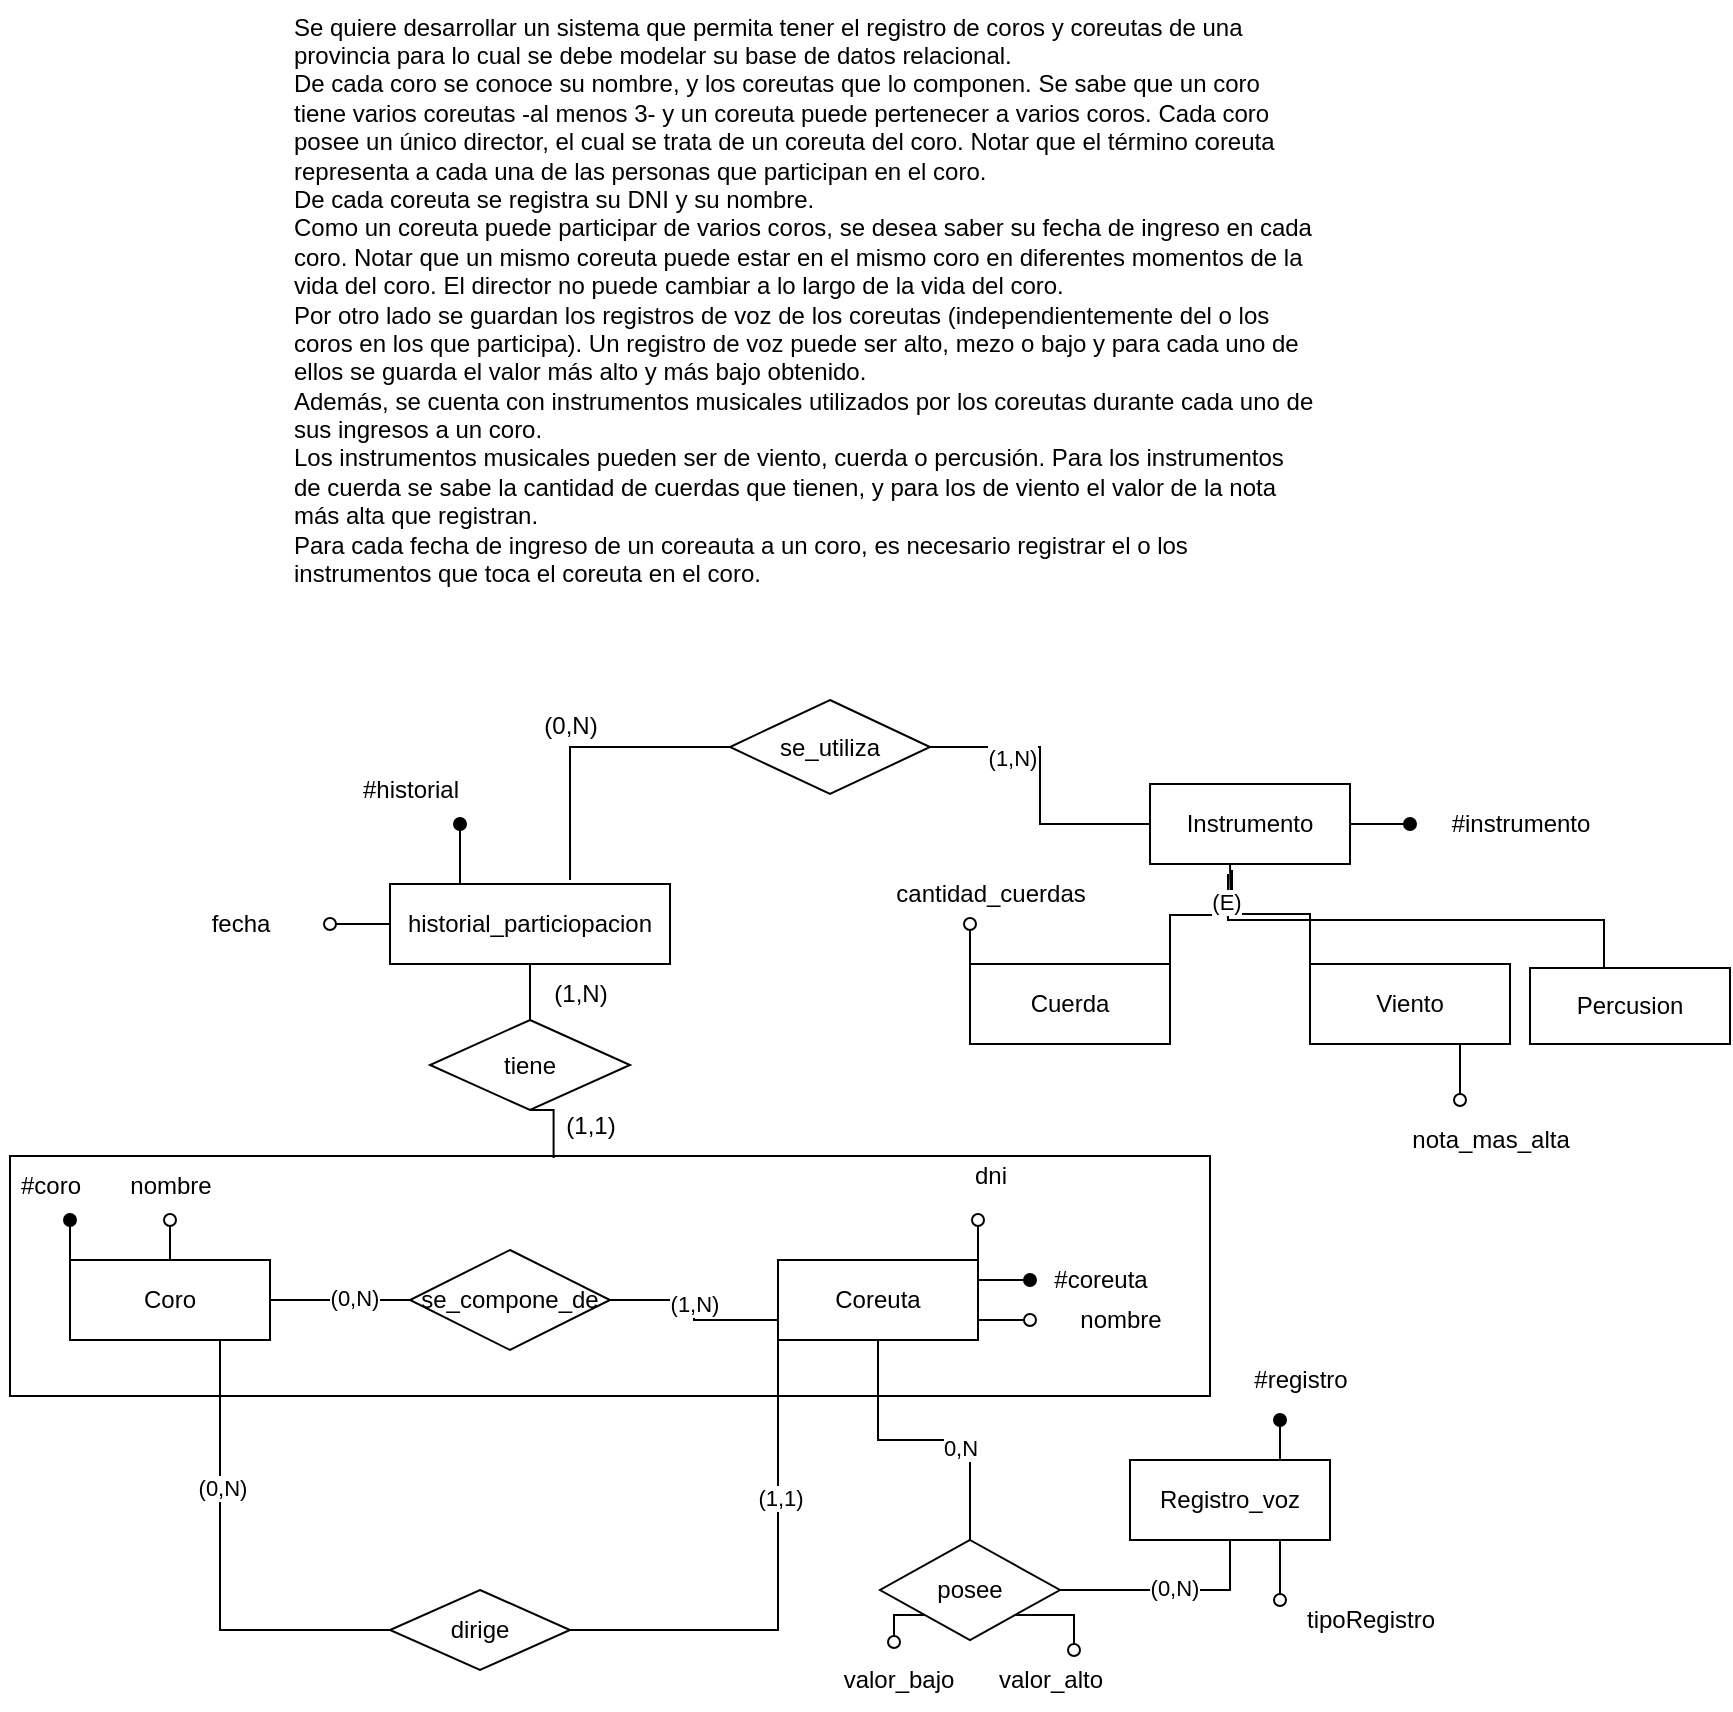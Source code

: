 <mxfile version="28.0.6">
  <diagram name="Página-1" id="siu-4heQ2MRc53CwNPef">
    <mxGraphModel dx="872" dy="1706" grid="1" gridSize="10" guides="1" tooltips="1" connect="1" arrows="1" fold="1" page="1" pageScale="1" pageWidth="827" pageHeight="1169" math="0" shadow="0">
      <root>
        <mxCell id="0" />
        <mxCell id="1" parent="0" />
        <mxCell id="6wQ4ESnB2gEgJDtQjFtN-1" value="&lt;div&gt;Se quiere desarrollar un sistema que permita tener el registro de coros y coreutas de una&lt;/div&gt;&lt;div&gt;provincia para lo cual se debe modelar su base de datos relacional.&lt;/div&gt;&lt;div&gt;De cada coro se conoce su nombre, y los coreutas que lo componen. Se sabe que un coro&lt;/div&gt;&lt;div&gt;tiene varios coreutas -al menos 3- y un coreuta puede pertenecer a varios coros. Cada coro&lt;/div&gt;&lt;div&gt;posee un único director, el cual se trata de un coreuta del coro. Notar que el término coreuta&lt;/div&gt;&lt;div&gt;representa a cada una de las personas que participan en el coro.&lt;/div&gt;&lt;div&gt;De cada coreuta se registra su DNI y su nombre.&lt;/div&gt;&lt;div&gt;Como un coreuta puede participar de varios coros, se desea saber su fecha de ingreso en cada&lt;/div&gt;&lt;div&gt;coro. Notar que un mismo coreuta puede estar en el mismo coro en diferentes momentos de la&lt;/div&gt;&lt;div&gt;vida del coro. El director no puede cambiar a lo largo de la vida del coro.&lt;/div&gt;&lt;div&gt;Por otro lado se guardan los registros de voz de los coreutas (independientemente del o los&lt;/div&gt;&lt;div&gt;coros en los que participa). Un registro de voz puede ser alto, mezo o bajo y para cada uno de&lt;/div&gt;&lt;div&gt;ellos se guarda el valor más alto y más bajo obtenido.&lt;/div&gt;&lt;div&gt;Además, se cuenta con instrumentos musicales utilizados por los coreutas durante cada uno de&lt;/div&gt;&lt;div&gt;sus ingresos a un coro.&lt;/div&gt;&lt;div&gt;Los instrumentos musicales pueden ser de viento, cuerda o percusión. Para los instrumentos&lt;/div&gt;&lt;div&gt;de cuerda se sabe la cantidad de cuerdas que tienen, y para los de viento el valor de la nota&lt;/div&gt;&lt;div&gt;más alta que registran.&lt;/div&gt;&lt;div&gt;Para cada fecha de ingreso de un coreauta a un coro, es necesario registrar el o los&lt;/div&gt;&lt;div&gt;instrumentos que toca el coreuta en el coro.&lt;/div&gt;" style="text;html=1;align=left;verticalAlign=middle;resizable=0;points=[];autosize=1;strokeColor=none;fillColor=none;" parent="1" vertex="1">
          <mxGeometry x="170" y="-250" width="530" height="300" as="geometry" />
        </mxCell>
        <mxCell id="6wQ4ESnB2gEgJDtQjFtN-62" style="edgeStyle=orthogonalEdgeStyle;rounded=0;orthogonalLoop=1;jettySize=auto;html=1;exitX=0.5;exitY=0;exitDx=0;exitDy=0;endArrow=oval;endFill=0;" parent="1" source="6wQ4ESnB2gEgJDtQjFtN-3" edge="1">
          <mxGeometry relative="1" as="geometry">
            <mxPoint x="110" y="360" as="targetPoint" />
          </mxGeometry>
        </mxCell>
        <mxCell id="6wQ4ESnB2gEgJDtQjFtN-64" style="edgeStyle=orthogonalEdgeStyle;rounded=0;orthogonalLoop=1;jettySize=auto;html=1;exitX=0;exitY=0;exitDx=0;exitDy=0;endArrow=oval;endFill=1;" parent="1" source="6wQ4ESnB2gEgJDtQjFtN-3" edge="1">
          <mxGeometry relative="1" as="geometry">
            <mxPoint x="60" y="360" as="targetPoint" />
          </mxGeometry>
        </mxCell>
        <mxCell id="6wQ4ESnB2gEgJDtQjFtN-3" value="Coro" style="whiteSpace=wrap;html=1;align=center;" parent="1" vertex="1">
          <mxGeometry x="60" y="380" width="100" height="40" as="geometry" />
        </mxCell>
        <mxCell id="6wQ4ESnB2gEgJDtQjFtN-10" style="edgeStyle=orthogonalEdgeStyle;rounded=0;orthogonalLoop=1;jettySize=auto;html=1;exitX=1;exitY=0.25;exitDx=0;exitDy=0;endArrow=oval;endFill=1;" parent="1" source="6wQ4ESnB2gEgJDtQjFtN-4" edge="1">
          <mxGeometry relative="1" as="geometry">
            <mxPoint x="540" y="390" as="targetPoint" />
          </mxGeometry>
        </mxCell>
        <mxCell id="6wQ4ESnB2gEgJDtQjFtN-12" style="edgeStyle=orthogonalEdgeStyle;rounded=0;orthogonalLoop=1;jettySize=auto;html=1;exitX=1;exitY=0.75;exitDx=0;exitDy=0;endArrow=oval;endFill=0;" parent="1" source="6wQ4ESnB2gEgJDtQjFtN-4" edge="1">
          <mxGeometry relative="1" as="geometry">
            <mxPoint x="540" y="410" as="targetPoint" />
          </mxGeometry>
        </mxCell>
        <mxCell id="6wQ4ESnB2gEgJDtQjFtN-14" style="edgeStyle=orthogonalEdgeStyle;rounded=0;orthogonalLoop=1;jettySize=auto;html=1;exitX=1;exitY=0;exitDx=0;exitDy=0;endArrow=oval;endFill=0;" parent="1" source="6wQ4ESnB2gEgJDtQjFtN-4" edge="1">
          <mxGeometry relative="1" as="geometry">
            <mxPoint x="514" y="360" as="targetPoint" />
          </mxGeometry>
        </mxCell>
        <mxCell id="6wQ4ESnB2gEgJDtQjFtN-4" value="Coreuta" style="whiteSpace=wrap;html=1;align=center;" parent="1" vertex="1">
          <mxGeometry x="414" y="380" width="100" height="40" as="geometry" />
        </mxCell>
        <mxCell id="6wQ4ESnB2gEgJDtQjFtN-6" style="edgeStyle=orthogonalEdgeStyle;rounded=0;orthogonalLoop=1;jettySize=auto;html=1;exitX=1;exitY=0.5;exitDx=0;exitDy=0;entryX=0;entryY=0.75;entryDx=0;entryDy=0;endArrow=none;endFill=0;" parent="1" source="6wQ4ESnB2gEgJDtQjFtN-5" target="6wQ4ESnB2gEgJDtQjFtN-4" edge="1">
          <mxGeometry relative="1" as="geometry" />
        </mxCell>
        <mxCell id="6wQ4ESnB2gEgJDtQjFtN-8" value="(1,N)" style="edgeLabel;html=1;align=center;verticalAlign=middle;resizable=0;points=[];" parent="6wQ4ESnB2gEgJDtQjFtN-6" vertex="1" connectable="0">
          <mxGeometry x="-0.064" relative="1" as="geometry">
            <mxPoint as="offset" />
          </mxGeometry>
        </mxCell>
        <mxCell id="6wQ4ESnB2gEgJDtQjFtN-7" style="edgeStyle=orthogonalEdgeStyle;rounded=0;orthogonalLoop=1;jettySize=auto;html=1;exitX=0;exitY=0.5;exitDx=0;exitDy=0;entryX=1;entryY=0.5;entryDx=0;entryDy=0;endArrow=none;endFill=0;" parent="1" source="6wQ4ESnB2gEgJDtQjFtN-5" target="6wQ4ESnB2gEgJDtQjFtN-3" edge="1">
          <mxGeometry relative="1" as="geometry" />
        </mxCell>
        <mxCell id="6wQ4ESnB2gEgJDtQjFtN-9" value="(0,N)" style="edgeLabel;html=1;align=center;verticalAlign=middle;resizable=0;points=[];" parent="6wQ4ESnB2gEgJDtQjFtN-7" vertex="1" connectable="0">
          <mxGeometry x="-0.2" y="-1" relative="1" as="geometry">
            <mxPoint as="offset" />
          </mxGeometry>
        </mxCell>
        <mxCell id="6wQ4ESnB2gEgJDtQjFtN-5" value="se_compone_de" style="shape=rhombus;perimeter=rhombusPerimeter;whiteSpace=wrap;html=1;align=center;" parent="1" vertex="1">
          <mxGeometry x="230" y="375" width="100" height="50" as="geometry" />
        </mxCell>
        <mxCell id="6wQ4ESnB2gEgJDtQjFtN-11" value="#coreuta" style="text;html=1;align=center;verticalAlign=middle;resizable=0;points=[];autosize=1;strokeColor=none;fillColor=none;" parent="1" vertex="1">
          <mxGeometry x="540" y="375" width="70" height="30" as="geometry" />
        </mxCell>
        <mxCell id="6wQ4ESnB2gEgJDtQjFtN-13" value="nombre" style="text;html=1;align=center;verticalAlign=middle;resizable=0;points=[];autosize=1;strokeColor=none;fillColor=none;" parent="1" vertex="1">
          <mxGeometry x="555" y="395" width="60" height="30" as="geometry" />
        </mxCell>
        <mxCell id="6wQ4ESnB2gEgJDtQjFtN-15" value="dni" style="text;html=1;align=center;verticalAlign=middle;resizable=0;points=[];autosize=1;strokeColor=none;fillColor=none;" parent="1" vertex="1">
          <mxGeometry x="500" y="323" width="40" height="30" as="geometry" />
        </mxCell>
        <mxCell id="6wQ4ESnB2gEgJDtQjFtN-17" style="edgeStyle=orthogonalEdgeStyle;rounded=0;orthogonalLoop=1;jettySize=auto;html=1;exitX=1;exitY=0.5;exitDx=0;exitDy=0;entryX=0;entryY=1;entryDx=0;entryDy=0;endArrow=none;endFill=0;" parent="1" source="6wQ4ESnB2gEgJDtQjFtN-16" target="6wQ4ESnB2gEgJDtQjFtN-4" edge="1">
          <mxGeometry relative="1" as="geometry" />
        </mxCell>
        <mxCell id="6wQ4ESnB2gEgJDtQjFtN-19" value="(1,1)" style="edgeLabel;html=1;align=center;verticalAlign=middle;resizable=0;points=[];" parent="6wQ4ESnB2gEgJDtQjFtN-17" vertex="1" connectable="0">
          <mxGeometry x="0.364" y="-1" relative="1" as="geometry">
            <mxPoint as="offset" />
          </mxGeometry>
        </mxCell>
        <mxCell id="6wQ4ESnB2gEgJDtQjFtN-18" style="edgeStyle=orthogonalEdgeStyle;rounded=0;orthogonalLoop=1;jettySize=auto;html=1;exitX=0;exitY=0.5;exitDx=0;exitDy=0;entryX=0.75;entryY=1;entryDx=0;entryDy=0;endArrow=none;endFill=0;" parent="1" source="6wQ4ESnB2gEgJDtQjFtN-16" target="6wQ4ESnB2gEgJDtQjFtN-3" edge="1">
          <mxGeometry relative="1" as="geometry" />
        </mxCell>
        <mxCell id="6wQ4ESnB2gEgJDtQjFtN-20" value="(0,N)" style="edgeLabel;html=1;align=center;verticalAlign=middle;resizable=0;points=[];" parent="6wQ4ESnB2gEgJDtQjFtN-18" vertex="1" connectable="0">
          <mxGeometry x="0.357" y="-1" relative="1" as="geometry">
            <mxPoint as="offset" />
          </mxGeometry>
        </mxCell>
        <mxCell id="6wQ4ESnB2gEgJDtQjFtN-16" value="dirige" style="shape=rhombus;perimeter=rhombusPerimeter;whiteSpace=wrap;html=1;align=center;" parent="1" vertex="1">
          <mxGeometry x="220" y="545" width="90" height="40" as="geometry" />
        </mxCell>
        <mxCell id="6wQ4ESnB2gEgJDtQjFtN-22" style="edgeStyle=orthogonalEdgeStyle;rounded=0;orthogonalLoop=1;jettySize=auto;html=1;exitX=0;exitY=0.5;exitDx=0;exitDy=0;endArrow=oval;endFill=0;" parent="1" source="6wQ4ESnB2gEgJDtQjFtN-21" edge="1">
          <mxGeometry relative="1" as="geometry">
            <mxPoint x="190" y="212" as="targetPoint" />
          </mxGeometry>
        </mxCell>
        <mxCell id="6wQ4ESnB2gEgJDtQjFtN-24" style="edgeStyle=orthogonalEdgeStyle;rounded=0;orthogonalLoop=1;jettySize=auto;html=1;exitX=0.25;exitY=0;exitDx=0;exitDy=0;endArrow=oval;endFill=1;" parent="1" source="6wQ4ESnB2gEgJDtQjFtN-21" edge="1">
          <mxGeometry relative="1" as="geometry">
            <mxPoint x="255" y="162" as="targetPoint" />
          </mxGeometry>
        </mxCell>
        <mxCell id="6wQ4ESnB2gEgJDtQjFtN-21" value="historial_particiopacion" style="whiteSpace=wrap;html=1;align=center;" parent="1" vertex="1">
          <mxGeometry x="220" y="192" width="140" height="40" as="geometry" />
        </mxCell>
        <mxCell id="6wQ4ESnB2gEgJDtQjFtN-23" value="fecha" style="text;html=1;align=center;verticalAlign=middle;resizable=0;points=[];autosize=1;strokeColor=none;fillColor=none;" parent="1" vertex="1">
          <mxGeometry x="120" y="197" width="50" height="30" as="geometry" />
        </mxCell>
        <mxCell id="6wQ4ESnB2gEgJDtQjFtN-25" value="#historial" style="text;html=1;align=center;verticalAlign=middle;resizable=0;points=[];autosize=1;strokeColor=none;fillColor=none;" parent="1" vertex="1">
          <mxGeometry x="195" y="130" width="70" height="30" as="geometry" />
        </mxCell>
        <mxCell id="6wQ4ESnB2gEgJDtQjFtN-27" value="" style="rounded=0;whiteSpace=wrap;html=1;fillColor=none;" parent="1" vertex="1">
          <mxGeometry x="30" y="328" width="600" height="120" as="geometry" />
        </mxCell>
        <mxCell id="6wQ4ESnB2gEgJDtQjFtN-29" style="edgeStyle=orthogonalEdgeStyle;rounded=0;orthogonalLoop=1;jettySize=auto;html=1;exitX=0.5;exitY=0;exitDx=0;exitDy=0;entryX=0.5;entryY=1;entryDx=0;entryDy=0;endArrow=none;endFill=0;" parent="1" source="6wQ4ESnB2gEgJDtQjFtN-28" target="6wQ4ESnB2gEgJDtQjFtN-21" edge="1">
          <mxGeometry relative="1" as="geometry" />
        </mxCell>
        <mxCell id="6wQ4ESnB2gEgJDtQjFtN-28" value="tiene" style="shape=rhombus;perimeter=rhombusPerimeter;whiteSpace=wrap;html=1;align=center;" parent="1" vertex="1">
          <mxGeometry x="240" y="260" width="100" height="45" as="geometry" />
        </mxCell>
        <mxCell id="6wQ4ESnB2gEgJDtQjFtN-30" style="edgeStyle=orthogonalEdgeStyle;rounded=0;orthogonalLoop=1;jettySize=auto;html=1;exitX=0.5;exitY=1;exitDx=0;exitDy=0;entryX=0.453;entryY=0.008;entryDx=0;entryDy=0;entryPerimeter=0;endArrow=none;endFill=0;" parent="1" source="6wQ4ESnB2gEgJDtQjFtN-28" target="6wQ4ESnB2gEgJDtQjFtN-27" edge="1">
          <mxGeometry relative="1" as="geometry" />
        </mxCell>
        <mxCell id="6wQ4ESnB2gEgJDtQjFtN-31" value="(1,1)" style="text;html=1;align=center;verticalAlign=middle;resizable=0;points=[];autosize=1;strokeColor=none;fillColor=none;" parent="1" vertex="1">
          <mxGeometry x="295" y="298" width="50" height="30" as="geometry" />
        </mxCell>
        <mxCell id="6wQ4ESnB2gEgJDtQjFtN-32" value="(1,N)" style="text;html=1;align=center;verticalAlign=middle;resizable=0;points=[];autosize=1;strokeColor=none;fillColor=none;" parent="1" vertex="1">
          <mxGeometry x="290" y="232" width="50" height="30" as="geometry" />
        </mxCell>
        <mxCell id="6wQ4ESnB2gEgJDtQjFtN-34" style="edgeStyle=orthogonalEdgeStyle;rounded=0;orthogonalLoop=1;jettySize=auto;html=1;exitX=0.75;exitY=0;exitDx=0;exitDy=0;endArrow=oval;endFill=1;" parent="1" source="6wQ4ESnB2gEgJDtQjFtN-33" edge="1">
          <mxGeometry relative="1" as="geometry">
            <mxPoint x="665" y="460" as="targetPoint" />
          </mxGeometry>
        </mxCell>
        <mxCell id="TsN1enl5BSFmmjcD-QDM-4" style="edgeStyle=orthogonalEdgeStyle;rounded=0;orthogonalLoop=1;jettySize=auto;html=1;exitX=0.75;exitY=1;exitDx=0;exitDy=0;endArrow=oval;endFill=0;" parent="1" source="6wQ4ESnB2gEgJDtQjFtN-33" edge="1">
          <mxGeometry relative="1" as="geometry">
            <mxPoint x="665" y="550" as="targetPoint" />
          </mxGeometry>
        </mxCell>
        <mxCell id="6wQ4ESnB2gEgJDtQjFtN-33" value="Registro_voz" style="whiteSpace=wrap;html=1;align=center;" parent="1" vertex="1">
          <mxGeometry x="590" y="480" width="100" height="40" as="geometry" />
        </mxCell>
        <mxCell id="6wQ4ESnB2gEgJDtQjFtN-35" value="#registro" style="text;html=1;align=center;verticalAlign=middle;resizable=0;points=[];autosize=1;strokeColor=none;fillColor=none;" parent="1" vertex="1">
          <mxGeometry x="640" y="425" width="70" height="30" as="geometry" />
        </mxCell>
        <mxCell id="6wQ4ESnB2gEgJDtQjFtN-37" value="valor_alto" style="text;html=1;align=center;verticalAlign=middle;resizable=0;points=[];autosize=1;strokeColor=none;fillColor=none;" parent="1" vertex="1">
          <mxGeometry x="510" y="575" width="80" height="30" as="geometry" />
        </mxCell>
        <mxCell id="6wQ4ESnB2gEgJDtQjFtN-39" value="valor_bajo" style="text;html=1;align=center;verticalAlign=middle;resizable=0;points=[];autosize=1;strokeColor=none;fillColor=none;" parent="1" vertex="1">
          <mxGeometry x="434" y="575" width="80" height="30" as="geometry" />
        </mxCell>
        <mxCell id="6wQ4ESnB2gEgJDtQjFtN-41" style="edgeStyle=orthogonalEdgeStyle;rounded=0;orthogonalLoop=1;jettySize=auto;html=1;exitX=0.5;exitY=0;exitDx=0;exitDy=0;entryX=0.5;entryY=1;entryDx=0;entryDy=0;endArrow=none;endFill=0;" parent="1" source="6wQ4ESnB2gEgJDtQjFtN-40" target="6wQ4ESnB2gEgJDtQjFtN-4" edge="1">
          <mxGeometry relative="1" as="geometry" />
        </mxCell>
        <mxCell id="6wQ4ESnB2gEgJDtQjFtN-44" value="0,N" style="edgeLabel;html=1;align=center;verticalAlign=middle;resizable=0;points=[];" parent="6wQ4ESnB2gEgJDtQjFtN-41" vertex="1" connectable="0">
          <mxGeometry x="-0.247" y="4" relative="1" as="geometry">
            <mxPoint as="offset" />
          </mxGeometry>
        </mxCell>
        <mxCell id="6wQ4ESnB2gEgJDtQjFtN-42" style="edgeStyle=orthogonalEdgeStyle;rounded=0;orthogonalLoop=1;jettySize=auto;html=1;exitX=1;exitY=0.5;exitDx=0;exitDy=0;entryX=0.5;entryY=1;entryDx=0;entryDy=0;endArrow=none;endFill=0;" parent="1" source="6wQ4ESnB2gEgJDtQjFtN-40" target="6wQ4ESnB2gEgJDtQjFtN-33" edge="1">
          <mxGeometry relative="1" as="geometry" />
        </mxCell>
        <mxCell id="6wQ4ESnB2gEgJDtQjFtN-43" value="(0,N)" style="edgeLabel;html=1;align=center;verticalAlign=middle;resizable=0;points=[];" parent="6wQ4ESnB2gEgJDtQjFtN-42" vertex="1" connectable="0">
          <mxGeometry x="0.036" y="1" relative="1" as="geometry">
            <mxPoint as="offset" />
          </mxGeometry>
        </mxCell>
        <mxCell id="6wQ4ESnB2gEgJDtQjFtN-40" value="posee" style="shape=rhombus;perimeter=rhombusPerimeter;whiteSpace=wrap;html=1;align=center;" parent="1" vertex="1">
          <mxGeometry x="465" y="520" width="90" height="50" as="geometry" />
        </mxCell>
        <mxCell id="6wQ4ESnB2gEgJDtQjFtN-51" style="edgeStyle=orthogonalEdgeStyle;rounded=0;orthogonalLoop=1;jettySize=auto;html=1;exitX=1;exitY=0.5;exitDx=0;exitDy=0;endArrow=oval;endFill=1;" parent="1" source="6wQ4ESnB2gEgJDtQjFtN-45" edge="1">
          <mxGeometry relative="1" as="geometry">
            <mxPoint x="730" y="162" as="targetPoint" />
          </mxGeometry>
        </mxCell>
        <mxCell id="6wQ4ESnB2gEgJDtQjFtN-45" value="Instrumento" style="whiteSpace=wrap;html=1;align=center;" parent="1" vertex="1">
          <mxGeometry x="600" y="142" width="100" height="40" as="geometry" />
        </mxCell>
        <mxCell id="6wQ4ESnB2gEgJDtQjFtN-49" style="edgeStyle=orthogonalEdgeStyle;rounded=0;orthogonalLoop=1;jettySize=auto;html=1;exitX=1;exitY=0;exitDx=0;exitDy=0;endArrow=none;endFill=0;" parent="1" source="6wQ4ESnB2gEgJDtQjFtN-46" edge="1">
          <mxGeometry relative="1" as="geometry">
            <mxPoint x="640" y="182" as="targetPoint" />
          </mxGeometry>
        </mxCell>
        <mxCell id="6wQ4ESnB2gEgJDtQjFtN-55" style="edgeStyle=orthogonalEdgeStyle;rounded=0;orthogonalLoop=1;jettySize=auto;html=1;exitX=0;exitY=0;exitDx=0;exitDy=0;endArrow=oval;endFill=0;" parent="1" source="6wQ4ESnB2gEgJDtQjFtN-46" edge="1">
          <mxGeometry relative="1" as="geometry">
            <mxPoint x="510" y="212" as="targetPoint" />
          </mxGeometry>
        </mxCell>
        <mxCell id="6wQ4ESnB2gEgJDtQjFtN-46" value="Cuerda" style="whiteSpace=wrap;html=1;align=center;" parent="1" vertex="1">
          <mxGeometry x="510" y="232" width="100" height="40" as="geometry" />
        </mxCell>
        <mxCell id="6wQ4ESnB2gEgJDtQjFtN-53" style="edgeStyle=orthogonalEdgeStyle;rounded=0;orthogonalLoop=1;jettySize=auto;html=1;exitX=0.75;exitY=1;exitDx=0;exitDy=0;endArrow=oval;endFill=0;" parent="1" source="6wQ4ESnB2gEgJDtQjFtN-47" edge="1">
          <mxGeometry relative="1" as="geometry">
            <mxPoint x="755" y="300" as="targetPoint" />
          </mxGeometry>
        </mxCell>
        <mxCell id="6wQ4ESnB2gEgJDtQjFtN-47" value="Viento" style="whiteSpace=wrap;html=1;align=center;" parent="1" vertex="1">
          <mxGeometry x="680" y="232" width="100" height="40" as="geometry" />
        </mxCell>
        <mxCell id="6wQ4ESnB2gEgJDtQjFtN-48" style="edgeStyle=orthogonalEdgeStyle;rounded=0;orthogonalLoop=1;jettySize=auto;html=1;exitX=0;exitY=0;exitDx=0;exitDy=0;entryX=0.41;entryY=1.075;entryDx=0;entryDy=0;entryPerimeter=0;endArrow=none;endFill=0;" parent="1" source="6wQ4ESnB2gEgJDtQjFtN-47" target="6wQ4ESnB2gEgJDtQjFtN-45" edge="1">
          <mxGeometry relative="1" as="geometry" />
        </mxCell>
        <mxCell id="6wQ4ESnB2gEgJDtQjFtN-50" value="G" style="edgeLabel;html=1;align=center;verticalAlign=middle;resizable=0;points=[];" parent="6wQ4ESnB2gEgJDtQjFtN-48" vertex="1" connectable="0">
          <mxGeometry x="0.628" y="3" relative="1" as="geometry">
            <mxPoint as="offset" />
          </mxGeometry>
        </mxCell>
        <mxCell id="6wQ4ESnB2gEgJDtQjFtN-52" value="#instrumento" style="text;html=1;align=center;verticalAlign=middle;resizable=0;points=[];autosize=1;strokeColor=none;fillColor=none;" parent="1" vertex="1">
          <mxGeometry x="740" y="147" width="90" height="30" as="geometry" />
        </mxCell>
        <mxCell id="6wQ4ESnB2gEgJDtQjFtN-54" value="nota_mas_alta" style="text;html=1;align=center;verticalAlign=middle;resizable=0;points=[];autosize=1;strokeColor=none;fillColor=none;" parent="1" vertex="1">
          <mxGeometry x="720" y="305" width="100" height="30" as="geometry" />
        </mxCell>
        <mxCell id="6wQ4ESnB2gEgJDtQjFtN-56" value="cantidad_cuerdas" style="text;html=1;align=center;verticalAlign=middle;resizable=0;points=[];autosize=1;strokeColor=none;fillColor=none;" parent="1" vertex="1">
          <mxGeometry x="460" y="182" width="120" height="30" as="geometry" />
        </mxCell>
        <mxCell id="6wQ4ESnB2gEgJDtQjFtN-58" style="edgeStyle=orthogonalEdgeStyle;rounded=0;orthogonalLoop=1;jettySize=auto;html=1;exitX=1;exitY=0.5;exitDx=0;exitDy=0;entryX=0;entryY=0.5;entryDx=0;entryDy=0;endArrow=none;endFill=0;" parent="1" source="6wQ4ESnB2gEgJDtQjFtN-57" target="6wQ4ESnB2gEgJDtQjFtN-45" edge="1">
          <mxGeometry relative="1" as="geometry" />
        </mxCell>
        <mxCell id="6wQ4ESnB2gEgJDtQjFtN-61" value="(1,N)" style="edgeLabel;html=1;align=center;verticalAlign=middle;resizable=0;points=[];" parent="6wQ4ESnB2gEgJDtQjFtN-58" vertex="1" connectable="0">
          <mxGeometry x="-0.448" y="-4" relative="1" as="geometry">
            <mxPoint y="1" as="offset" />
          </mxGeometry>
        </mxCell>
        <mxCell id="6wQ4ESnB2gEgJDtQjFtN-57" value="se_utiliza" style="shape=rhombus;perimeter=rhombusPerimeter;whiteSpace=wrap;html=1;align=center;" parent="1" vertex="1">
          <mxGeometry x="390" y="100" width="100" height="47" as="geometry" />
        </mxCell>
        <mxCell id="6wQ4ESnB2gEgJDtQjFtN-59" style="edgeStyle=orthogonalEdgeStyle;rounded=0;orthogonalLoop=1;jettySize=auto;html=1;exitX=0;exitY=0.5;exitDx=0;exitDy=0;entryX=0.643;entryY=-0.05;entryDx=0;entryDy=0;entryPerimeter=0;endArrow=none;endFill=0;" parent="1" source="6wQ4ESnB2gEgJDtQjFtN-57" target="6wQ4ESnB2gEgJDtQjFtN-21" edge="1">
          <mxGeometry relative="1" as="geometry" />
        </mxCell>
        <mxCell id="6wQ4ESnB2gEgJDtQjFtN-60" value="(0,N)" style="text;html=1;align=center;verticalAlign=middle;resizable=0;points=[];autosize=1;strokeColor=none;fillColor=none;" parent="1" vertex="1">
          <mxGeometry x="285" y="98" width="50" height="30" as="geometry" />
        </mxCell>
        <mxCell id="6wQ4ESnB2gEgJDtQjFtN-63" value="nombre" style="text;html=1;align=center;verticalAlign=middle;resizable=0;points=[];autosize=1;strokeColor=none;fillColor=none;" parent="1" vertex="1">
          <mxGeometry x="80" y="328" width="60" height="30" as="geometry" />
        </mxCell>
        <mxCell id="6wQ4ESnB2gEgJDtQjFtN-65" value="#coro" style="text;html=1;align=center;verticalAlign=middle;resizable=0;points=[];autosize=1;strokeColor=none;fillColor=none;" parent="1" vertex="1">
          <mxGeometry x="25" y="328" width="50" height="30" as="geometry" />
        </mxCell>
        <mxCell id="TsN1enl5BSFmmjcD-QDM-3" style="edgeStyle=orthogonalEdgeStyle;rounded=0;orthogonalLoop=1;jettySize=auto;html=1;exitX=0.44;exitY=0.053;exitDx=0;exitDy=0;entryX=0.39;entryY=1.125;entryDx=0;entryDy=0;endArrow=none;endFill=0;entryPerimeter=0;exitPerimeter=0;" parent="1" source="TsN1enl5BSFmmjcD-QDM-1" target="6wQ4ESnB2gEgJDtQjFtN-45" edge="1">
          <mxGeometry relative="1" as="geometry">
            <Array as="points">
              <mxPoint x="827" y="236" />
              <mxPoint x="827" y="210" />
              <mxPoint x="639" y="210" />
            </Array>
          </mxGeometry>
        </mxCell>
        <mxCell id="3iJIo_4oeajo64oKp58A-2" value="(E)" style="edgeLabel;html=1;align=center;verticalAlign=middle;resizable=0;points=[];" vertex="1" connectable="0" parent="TsN1enl5BSFmmjcD-QDM-3">
          <mxGeometry x="0.889" y="1" relative="1" as="geometry">
            <mxPoint as="offset" />
          </mxGeometry>
        </mxCell>
        <mxCell id="TsN1enl5BSFmmjcD-QDM-1" value="Percusion" style="whiteSpace=wrap;html=1;align=center;" parent="1" vertex="1">
          <mxGeometry x="790" y="234" width="100" height="38" as="geometry" />
        </mxCell>
        <mxCell id="TsN1enl5BSFmmjcD-QDM-5" value="tipoRegistro" style="text;html=1;align=center;verticalAlign=middle;resizable=0;points=[];autosize=1;strokeColor=none;fillColor=none;" parent="1" vertex="1">
          <mxGeometry x="665" y="545" width="90" height="30" as="geometry" />
        </mxCell>
        <mxCell id="TsN1enl5BSFmmjcD-QDM-6" style="edgeStyle=orthogonalEdgeStyle;rounded=0;orthogonalLoop=1;jettySize=auto;html=1;exitX=0;exitY=1;exitDx=0;exitDy=0;entryX=0.475;entryY=-0.133;entryDx=0;entryDy=0;entryPerimeter=0;endArrow=oval;endFill=0;" parent="1" source="6wQ4ESnB2gEgJDtQjFtN-40" target="6wQ4ESnB2gEgJDtQjFtN-39" edge="1">
          <mxGeometry relative="1" as="geometry" />
        </mxCell>
        <mxCell id="TsN1enl5BSFmmjcD-QDM-7" style="edgeStyle=orthogonalEdgeStyle;rounded=0;orthogonalLoop=1;jettySize=auto;html=1;exitX=1;exitY=1;exitDx=0;exitDy=0;entryX=0.65;entryY=0;entryDx=0;entryDy=0;entryPerimeter=0;endArrow=oval;endFill=0;" parent="1" source="6wQ4ESnB2gEgJDtQjFtN-40" target="6wQ4ESnB2gEgJDtQjFtN-37" edge="1">
          <mxGeometry relative="1" as="geometry" />
        </mxCell>
      </root>
    </mxGraphModel>
  </diagram>
</mxfile>
